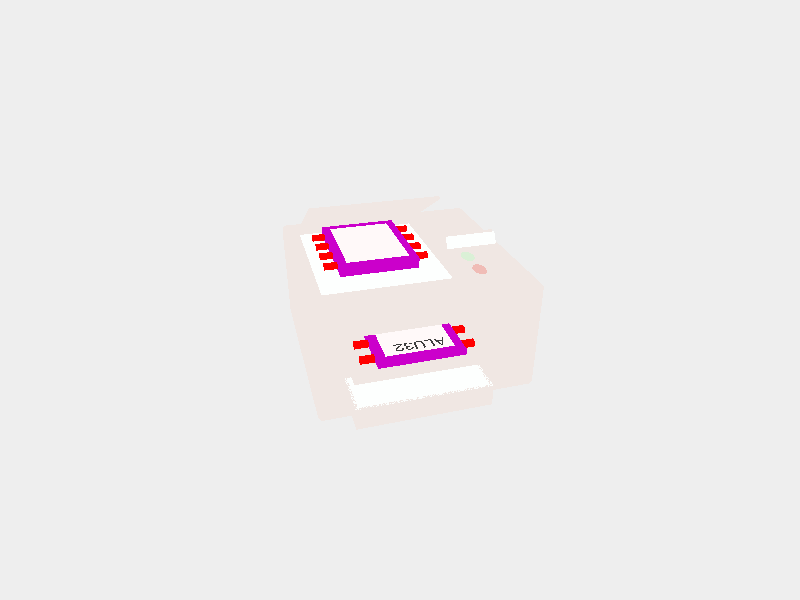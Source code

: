 //
// Gate Logo
// by Jeffery P. Hansen
//

//global_settings { assumed_gamma 2.2 }

#include "shapes.inc"
#include "chars.inc"
#include "colors.inc"
#include "textures.inc"
#include "woods.inc"
#include "metals.inc"

#declare Plastic_Text =
  texture {
    pigment { rgb <.87, .8, .77>  }
    normal {
	bozo 0.05
	scale .1
   }
    finish {
      specular 0.05
      roughness 0.1
      ambient 0.6
//      diffuse 0.9
      reflection 0.01
    }
  }

#declare GreenPlastic_Text =
  texture {
    pigment { rgb <.7, .87, .67>  }
    normal {
	bozo 0.05
	scale .1
   }
    finish {
      specular 0.05
      roughness 0.1
      ambient 0.6
//      diffuse 0.9
      reflection 0.01
    }
  }

#declare RedPlastic_Text =
  texture {
    pigment { rgb <.87, .5, .47>  }
    normal {
	bozo 0.05
	scale .1
   }
    finish {
      specular 0.05
      roughness 0.1
      ambient 0.6
//      diffuse 0.9
      reflection 0.01
    }
  }

#declare DarkPlastic_Text =
  texture {
    pigment { rgb <0.7*.87, 0.7*.8, 0.7*.77>  }
    normal {
	bozo 0.05
	scale .1
   }
    finish {
      specular 0.05
      roughness 0.1
      ambient 0.6
//      diffuse 0.9
      reflection 0.01
    }
  }


#declare Ink_Text =
  texture {
    pigment { rgb <0.05, 0.05, 0.05>  }
    finish {
      specular 0.0
      ambient 0.0
    }
  }

#declare Chip_Text =
  texture {
    pigment { rgb <.6,0,.6>  }
    finish {
//      metallic
      specular 0.2
//      roughness 0.1
      ambient 0.5
//      diffuse 0.2
//      reflection .2
    }
  }

#declare Erase_Text =
  texture {
    pigment { rgb <.6,.3,.3>  }
    finish {
      specular 0
      roughness 0.3
      ambient 0.2
    }
  }

#declare Yellow_Paint =
  texture {
    pigment { rgb <.9,0.9,0.1>  }
    finish {
      specular 0.2
      ambient 0.1
    }
  }

#declare Pin_Text =
  texture {
    pigment { rgb <1,0,0>  }
    finish {
      metallic
      specular 1
//      roughness 0.1
//      ambient 0.2
//      diffuse 0.2
      reflection .2
    }
  }

#declare Paper_Text =
  texture {
    pigment { rgb <1,0.95,0.95>  }
    finish {
      specular 0.1
      roughness 0.1
      ambient 0.8
      diffuse 0.2
    }
  }

#declare Pencil =
  union {
    #local L = 1.5;
    #local R = 0.15;
    #local Q = 0.03;
    #local X = 10;
    #local D = 0.5;
    #local E = 0.3;
    intersection {
      intersection {
        box { <0,-R,-R>, <L,R,R> }
        object { box { <0,-R,-R>, <L,R,R> } rotate 45*x }
        texture { Yellow_Paint }
      }
      object { cone { <0.0,0,0> , 0, <D*X, 0, 0>, R*X} texture { T_Wood3} }
    }
    intersection {
      object { cylinder { 0*x, L*x, Q } }
      object { cone { <-0.01,0,0> , 0, <D*X, 0, 0>, R*X} }
    }
    object { cylinder { L*x, (L+E)*x, R } texture { Erase_Text } }
    object { cylinder { L*x, (L+E/2)*x, 1.01*R } texture { T_Silver_1A } }
  }

#declare Chip =
  union {
    #local W = 0.75;
    #local H = 1.0;
    #local D = 0.1;
    #local T = 0.15;

    intersection {
      box { <-W,-D,-H>, <W, D, H> }
      box { <-(W-T),-2*D,-(H-T)>, <W-T, 2*D, H-T> inverse }
      texture { Chip_Text }
    }
    object { box { <-(W-T),-D,-(H-T)>, <W-T,D,H-T> } texture { Paper_Text }}

    object { text { ttf "cyrvetic.ttf" "ALU32" 0.3, 0 }
	scale 0.3
	rotate 90*x
	translate <-0.5,0.101,0.55>
	texture { Ink_Text }
    }

    #local i = 0;
    #local PS = W - 0.05;
    #local Q = 0.3;
    #local PW = 0.05;
    #local PD = 0.05;
    #local L = 0.3;
    #while (i <= 3)
      #local Z = -1 + Q + (i/3.0)*(2-2*Q);
      box { <-PS,-PD,Z-PW>, <-(PS+L),PD,Z+PW> texture { Pin_Text } }
      box { <PS,-PD,Z-PW>, <PS+L,PD,Z+PW> texture { Pin_Text } }
      #local i = i + 1;
    #end

    rotate x*-90
  }


#macro Paper(W,H,D)
  union {

    box { <-W/2,-H/2,-D/2>, <W/2, H/2, D/2> }

    texture { Paper_Text }
  }
#end

//
// A cut-out the same size as a tray
//
#macro TrayForm(W,H,D)
  object {
       box { <-TW/2,-TH/2,-TD/2>, <TW/2,TH/2,TD/2>  }
  }
#end

#macro Tray(W,H,D) 
  union {
    #local X = 0.25;
    #local Q = 0.25;

    intersection {
      box { <-W/2,-H/2,-D/2>, <W/2,H/2,D/2> }
      box { <-W/2+X,-H/2+X,-D/2+X>, <W/2-X,H,D/2> inverse}
      texture { Plastic_Text } 
    }

    box { <-W/2,H/2-Q,-D/2>, <W/2,H/2,D/2> texture { NBglass } }

    object { Paper(W*.8,H*.8,D*.8)  }

  }
#end

#macro OutTray(W,H,D) 
  union {
    #local X = 0.25;
    #local Q = 0.25;

    intersection {
      box { <-W/2,-H/2,-D/2>, <W/2,H/2,D/2> }
      box { <-W/2+X,-H/2+X,-D/2+X>, <W/2-X,H,D/2> inverse}
      texture { Plastic_Text } 
    }
    object { Chip rotate 90*x rotate 180*y scale 5 translate 1*z }
  }
#end

#macro OutputWell(W,H,D)
  union {
    #local Q = 5;
    #local HH1 = -0.5;
    #local HH2 = -2;
    intersection {
      plane { z, D/2 rotate -10*x }
      plane { z, -D/2 inverse }
      plane { y, -H/2 inverse rotate 30*x }
      plane { x, W/2  }
      plane { x, -W/2 inverse  }
      plane { y, H/2 }
    }
    box { <-W/2*.9,HH1,D/2> , <W/2*.9,HH2,D/2 + Q> }
  }
#end

#macro RoundBox(W,H,D,R)
  union {
    sphere { <-W,-H,-D>, R }
    sphere { <-W,-H,D>, R }
    sphere { <-W,H,-D>, R }
    sphere { <-W,H,D>, R }
    sphere { <W,-H,-D>, R }
    sphere { <W,-H,D>, R }
    sphere { <W,H,-D>, R }
    sphere { <W,H,D>, R }

    cylinder { -W*x, W*x, R translate <0,H,D> }
    cylinder { -W*x, W*x, R translate <0,H,-D> }
    cylinder { -W*x, W*x, R translate <0,-H,D> }
    cylinder { -W*x, W*x, R translate <0,-H,-D> }

    cylinder { -D*z, D*z, R translate <W,H,0> }
    cylinder { -D*z, D*z, R translate <-W,H,0> }
    cylinder { -D*z, D*z, R translate <W,-H,0> }
    cylinder { -D*z, D*z, R translate <-W,-H,0> }

    cylinder { -H*y, H*y, R translate <W,0,D> }
    cylinder { -H*y, H*y, R translate <-W,0,D> }
    cylinder { -H*y, H*y, R translate <W,0,-D> }
    cylinder { -H*y, H*y, R translate <-W,0,-D> }

    box { <-W,-H-R,-D>, <W,H+R,D> }
    box { <-W,-H,-D-R>, <W,H,D+R> }
    box { <-W-R,-H,-D>, <W+R,H,D> }
  }
#end


#macro Display(W,H,D)
  union {
    box { <-W/2, -H/2, -D/2>, <W/2,H/2,D/2>     texture { Plastic_Text } }
    union {
//      box { <-W/2,H/5 , -D/2>, <-W/2+2,-H/5,-D/2-0.25>    texture { DarkPlastic_Text } }
//      box { <W/2-2,H/5 , -D/2>, <W/2,-H/5,-D/2-0.25>    texture { DarkPlastic_Text } }

      box { <-W/2,H/5 , -D/2>, <W/2,-H/5,-D/2-0.25>    texture { DarkPlastic_Text } }

      box { <-W/2,H/5 , -D/2>, <W/2,-H/5,-D/2-0.5>     texture { NBglass } }
      translate 0.2*H*y
    }
  }
#end

#declare Buttons =
  union {
    sphere { <0,0,0>, 1 scale <0.6,0.3,1> translate <-1,0,0> texture {GreenPlastic_Text}}
    sphere { <0,0,0>, 1 scale <0.6,0.3,1> translate <-1,0,-3>   texture {RedPlastic_Text}}

    #local d = 0;
    #while ( d < 4 )
      sphere { <0,0,0>, 1 scale <0.6,0.3,0.1> translate <1,0,-d> texture { Plastic_Text}}
      #local d = d + 1;
    #end
  }


#declare Copier =
  union {
    #local W = 20;
    #local H = 10;
    #local D = 20;
    #local TW = 12;
    #local TH = 2;
    #local TD = 10;
    #local Tout = -(D/2);
    #local T1y = 2;
    #local T2y = -2;
    #local Xshft = -2;
    #local R = 0.5;
    #local PW = 12;
    #local PD = 14;

    // main box
    intersection {
       RoundBox(W/2,H/2,D/2,R)
//       box { <-W/2,-H/2,-D/2>, <W/2,H/2,D/2> }
       object { TrayForm(TW,TH,TD) inverse translate <Xshft,T1y,Tout> }
       object { TrayForm(TW,TH,TD) inverse translate <Xshft,T2y,Tout> }
//       object { OutputWell(TW,H*0.7,D*0.5) inverse translate <Xshft,H/2,0> }

      box { <-PW/2,0,-PD/2>, <PW/2,H/2,PD/2> inverse translate <-3,1,0> }

      texture { Plastic_Text }
    }

    box { <-PW/2,H/2-Q,-PD/2>, <PW/2,H/2,PD/2> texture { NBglass } translate <-3,0.5,0> }

    box { <-PW/2,H/2-Q,-PD>, <PW/2,H/2,0> texture { Plastic_Text } rotate 30*x translate <-3,0.5,PD/2> }

    object { Chip rotate 90*x rotate 180*y rotate 180*z scale 5 translate <-3,6,1> }

    object { Buttons translate <W/2-3,H/2 + R,-3> }

    object { Display(5,3,3) rotate x*30 translate <(W/2-3),H/2,0> }
    
    object { OutTray(TW,TH/2,TD) translate <Xshft,T1y,Tout> }
    object { Tray(TW,TH,TD) translate <Xshft,T2y,Tout> }
  }

union {
  object { Copier }
//  rotate y*40
//  rotate z*-20
}


#declare CV = 0.85098039215686274509;
  sky_sphere {
    pigment {
      colour red CV green CV blue CV
    }
  }

//
// Where are we anyway?
//
#declare DX = 1.5;
camera {
  location  <-10.0*DX, 20.0*DX, -35*DX>

  look_at <0.0, 0.0,  0.0>
}

light_source {
  <100,200, -300>
  colour White *1.2
}

